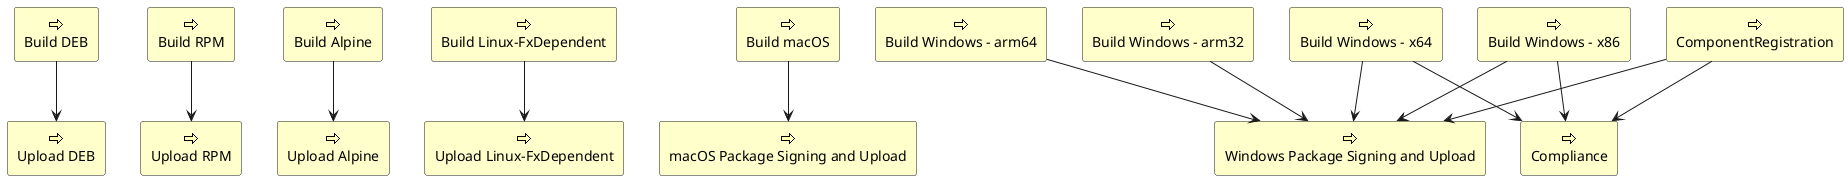 @startuml

archimate #Business "Build DEB"  as BuildDEB <<business-process>>
archimate #Business "Build RPM"  as BuildRPM <<business-process>>
archimate #Business "Build Alpine"  as BuildAlpine <<business-process>>
archimate #Business "Build Linux-FxDependent"  as BuildLinuxFx <<business-process>>
archimate #Business "Upload DEB"  as UploadDEB <<business-process>>
archimate #Business "Upload RPM"  as UploadRPM <<business-process>>
archimate #Business "Upload Alpine"  as UploadAlpine <<business-process>>
archimate #Business "Upload Linux-FxDependent"  as UploadLinuxFx <<business-process>>

archimate #Business "Build macOS"  as BuildMac <<business-process>>
archimate #Business "macOS Package Signing and Upload"  as SignMac <<business-process>>

archimate #Business "Build Windows - x64"  as BuildWinX64 <<business-process>>
archimate #Business "Build Windows - x86"  as BuildWinX86 <<business-process>>
archimate #Business "Build Windows - arm32"  as BuildWinArm32 <<business-process>>
archimate #Business "Build Windows - arm64"  as BuildWinArm64 <<business-process>>
archimate #Business "Build Windows - FxDependent"  as BuildWinFx <<business-process>>
archimate #Business "Windows Package Signing and Upload"  as SignWin <<business-process>>

archimate #Business "ComponentRegistration"  as BuildWinFx <<business-process>>

archimate #Business "Compliance"  as Compliance <<business-process>>

BuildDEB -down-> UploadDEB
BuildRPM -down-> UploadRPM
BuildLinuxFx -down-> UploadLinuxFx
BuildAlpine -down-> UploadAlpine

BuildMac -down-> SignMac

BuildWinX64 -down-> SignWin
BuildWinX86 -down-> SignWin
BuildWinArm32 -down-> SignWin
BuildWinArm64 -down-> SignWin
BuildWinFx -down-> SignWin

BuildWinX86 -down-> Compliance
BuildWinX64 -down-> Compliance
BuildWinFx -down-> Compliance
@enduml
